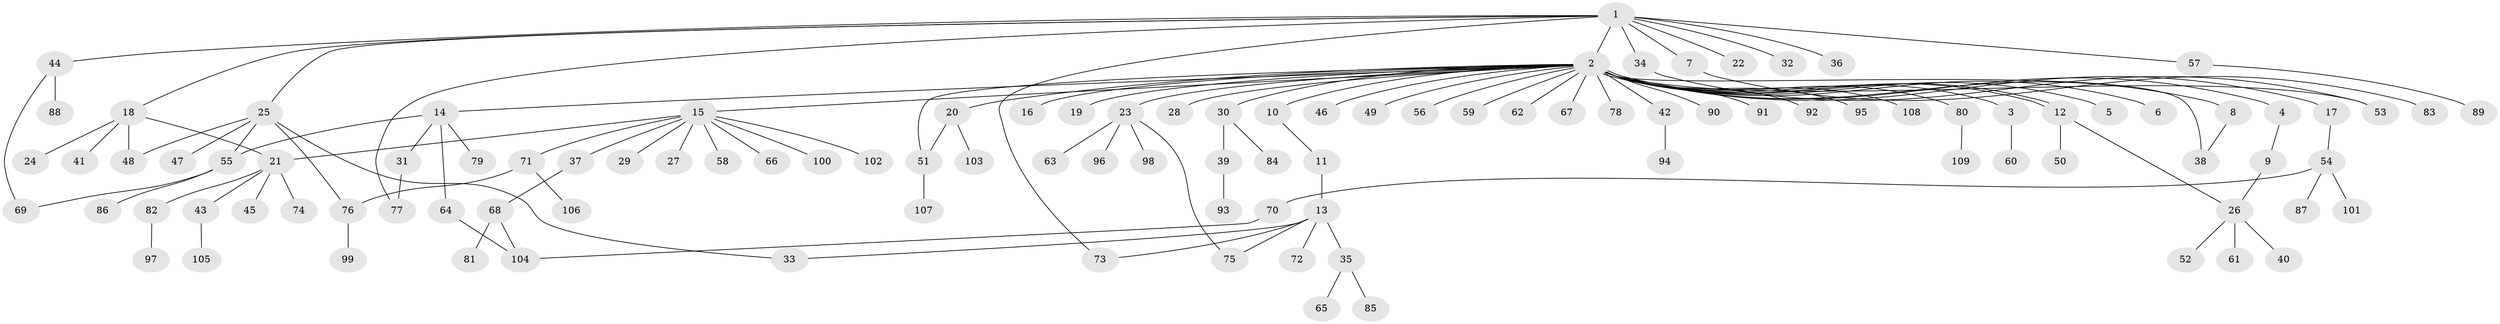 // coarse degree distribution, {1: 0.9302325581395349, 4: 0.023255813953488372, 17: 0.023255813953488372, 23: 0.023255813953488372}
// Generated by graph-tools (version 1.1) at 2025/50/03/04/25 21:50:49]
// undirected, 109 vertices, 124 edges
graph export_dot {
graph [start="1"]
  node [color=gray90,style=filled];
  1;
  2;
  3;
  4;
  5;
  6;
  7;
  8;
  9;
  10;
  11;
  12;
  13;
  14;
  15;
  16;
  17;
  18;
  19;
  20;
  21;
  22;
  23;
  24;
  25;
  26;
  27;
  28;
  29;
  30;
  31;
  32;
  33;
  34;
  35;
  36;
  37;
  38;
  39;
  40;
  41;
  42;
  43;
  44;
  45;
  46;
  47;
  48;
  49;
  50;
  51;
  52;
  53;
  54;
  55;
  56;
  57;
  58;
  59;
  60;
  61;
  62;
  63;
  64;
  65;
  66;
  67;
  68;
  69;
  70;
  71;
  72;
  73;
  74;
  75;
  76;
  77;
  78;
  79;
  80;
  81;
  82;
  83;
  84;
  85;
  86;
  87;
  88;
  89;
  90;
  91;
  92;
  93;
  94;
  95;
  96;
  97;
  98;
  99;
  100;
  101;
  102;
  103;
  104;
  105;
  106;
  107;
  108;
  109;
  1 -- 2;
  1 -- 7;
  1 -- 18;
  1 -- 22;
  1 -- 25;
  1 -- 32;
  1 -- 34;
  1 -- 36;
  1 -- 44;
  1 -- 57;
  1 -- 73;
  1 -- 77;
  2 -- 3;
  2 -- 4;
  2 -- 5;
  2 -- 6;
  2 -- 8;
  2 -- 10;
  2 -- 12;
  2 -- 12;
  2 -- 14;
  2 -- 15;
  2 -- 16;
  2 -- 17;
  2 -- 19;
  2 -- 20;
  2 -- 23;
  2 -- 28;
  2 -- 30;
  2 -- 38;
  2 -- 42;
  2 -- 46;
  2 -- 49;
  2 -- 51;
  2 -- 53;
  2 -- 56;
  2 -- 59;
  2 -- 62;
  2 -- 67;
  2 -- 78;
  2 -- 80;
  2 -- 90;
  2 -- 91;
  2 -- 92;
  2 -- 95;
  2 -- 108;
  3 -- 60;
  4 -- 9;
  7 -- 83;
  8 -- 38;
  9 -- 26;
  10 -- 11;
  11 -- 13;
  12 -- 26;
  12 -- 50;
  13 -- 33;
  13 -- 35;
  13 -- 72;
  13 -- 73;
  13 -- 75;
  14 -- 31;
  14 -- 55;
  14 -- 64;
  14 -- 79;
  15 -- 21;
  15 -- 27;
  15 -- 29;
  15 -- 37;
  15 -- 58;
  15 -- 66;
  15 -- 71;
  15 -- 100;
  15 -- 102;
  17 -- 54;
  18 -- 21;
  18 -- 24;
  18 -- 41;
  18 -- 48;
  20 -- 51;
  20 -- 103;
  21 -- 43;
  21 -- 45;
  21 -- 74;
  21 -- 82;
  23 -- 63;
  23 -- 75;
  23 -- 96;
  23 -- 98;
  25 -- 33;
  25 -- 47;
  25 -- 48;
  25 -- 55;
  25 -- 76;
  26 -- 40;
  26 -- 52;
  26 -- 61;
  30 -- 39;
  30 -- 84;
  31 -- 77;
  34 -- 53;
  35 -- 65;
  35 -- 85;
  37 -- 68;
  39 -- 93;
  42 -- 94;
  43 -- 105;
  44 -- 69;
  44 -- 88;
  51 -- 107;
  54 -- 70;
  54 -- 87;
  54 -- 101;
  55 -- 69;
  55 -- 86;
  57 -- 89;
  64 -- 104;
  68 -- 81;
  68 -- 104;
  70 -- 104;
  71 -- 76;
  71 -- 106;
  76 -- 99;
  80 -- 109;
  82 -- 97;
}

